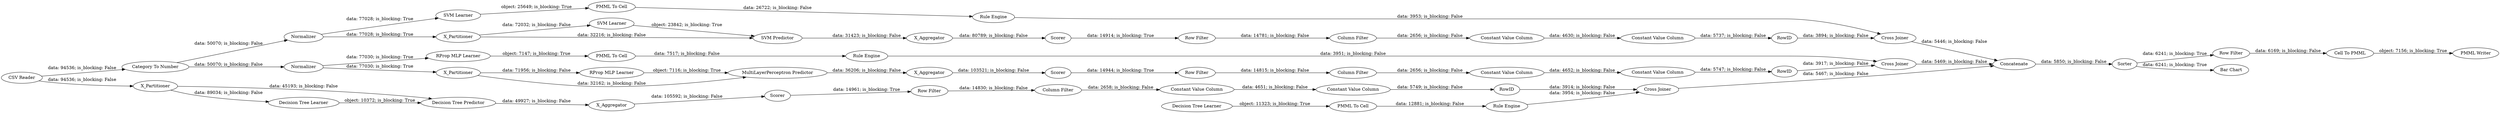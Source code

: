 digraph {
	"6096201089149670166_40" [label=Normalizer]
	"-7009027568025721878_31" [label="RProp MLP Learner"]
	"-7009027568025721878_39" [label=Normalizer]
	"2089281208513343681_39" [label=Scorer]
	"-7009027568025721878_7" [label=X_Aggregator]
	"-90898136867524596_72" [label="Row Filter"]
	"-5214061925395242520_9" [label="Row Filter"]
	"6461209416885366694_294" [label="Column Filter"]
	"-7454667258624995797_28" [label="PMML To Cell"]
	"-6748373445233487542_35" [label="RProp MLP Learner"]
	"-7643626006612397767_293" [label=RowID]
	"-6748373445233487542_22" [label="PMML To Cell"]
	"6096201089149670166_39" [label="Cross Joiner"]
	"-90898136867524596_67" [label=Sorter]
	"6842324836232916190_34" [label="PMML To Cell"]
	"-7009027568025721878_38" [label="Cross Joiner"]
	"6096201089149670166_31" [label="SVM Learner"]
	"-90898136867524596_64" [label="Bar Chart"]
	"6461209416885366694_292" [label="Constant Value Column"]
	"-7643626006612397767_9" [label="Row Filter"]
	"-7643626006612397767_294" [label="Column Filter"]
	"2089281208513343681_32" [label="Decision Tree Predictor"]
	"-7009027568025721878_32" [label="MultiLayerPerceptron Predictor"]
	"-7454667258624995797_34" [label="Rule Engine"]
	"-90898136867524596_68" [label="CSV Reader"]
	"-7643626006612397767_290" [label="Constant Value Column"]
	"6461209416885366694_290" [label="Constant Value Column"]
	"-90898136867524596_78" [label="PMML Writer"]
	"-6748373445233487542_34" [label="Rule Engine"]
	"-5214061925395242520_290" [label="Constant Value Column"]
	"2089281208513343681_2" [label=X_Partitioner]
	"6096201089149670166_32" [label="SVM Predictor"]
	"-90898136867524596_79" [label=Concatenate]
	"2089281208513343681_7" [label=X_Aggregator]
	"6096201089149670166_41" [label=Scorer]
	"2089281208513343681_38" [label="Cross Joiner"]
	"-7643626006612397767_292" [label="Constant Value Column"]
	"6096201089149670166_2" [label=X_Partitioner]
	"6842324836232916190_33" [label="SVM Learner"]
	"-7009027568025721878_40" [label=Scorer]
	"-7009027568025721878_2" [label=X_Partitioner]
	"-7454667258624995797_33" [label="Decision Tree Learner"]
	"-90898136867524596_70" [label="Cell To PMML"]
	"-5214061925395242520_292" [label="Constant Value Column"]
	"6842324836232916190_35" [label="Rule Engine"]
	"6461209416885366694_293" [label=RowID]
	"-5214061925395242520_293" [label=RowID]
	"-5214061925395242520_294" [label="Column Filter"]
	"6096201089149670166_7" [label=X_Aggregator]
	"6461209416885366694_9" [label="Row Filter"]
	"-90898136867524596_77" [label="Category To Number"]
	"2089281208513343681_31" [label="Decision Tree Learner"]
	"-6748373445233487542_35" -> "-6748373445233487542_22" [label="object: 7147; is_blocking: True"]
	"2089281208513343681_38" -> "-90898136867524596_79" [label="data: 5467; is_blocking: False"]
	"6096201089149670166_7" -> "6096201089149670166_41" [label="data: 80789; is_blocking: False"]
	"2089281208513343681_39" -> "-7643626006612397767_9" [label="data: 14961; is_blocking: True"]
	"6461209416885366694_293" -> "6096201089149670166_39" [label="data: 3894; is_blocking: False"]
	"6461209416885366694_9" -> "6461209416885366694_294" [label="data: 14781; is_blocking: False"]
	"6096201089149670166_40" -> "6842324836232916190_33" [label="data: 77028; is_blocking: True"]
	"-90898136867524596_70" -> "-90898136867524596_78" [label="object: 7156; is_blocking: True"]
	"-90898136867524596_68" -> "-90898136867524596_77" [label="data: 94536; is_blocking: False"]
	"6096201089149670166_32" -> "6096201089149670166_7" [label="data: 31423; is_blocking: False"]
	"-7454667258624995797_28" -> "-7454667258624995797_34" [label="data: 12881; is_blocking: False"]
	"-90898136867524596_77" -> "6096201089149670166_40" [label="data: 50070; is_blocking: False"]
	"6842324836232916190_35" -> "6096201089149670166_39" [label="data: 3953; is_blocking: False"]
	"-7643626006612397767_290" -> "-7643626006612397767_292" [label="data: 4651; is_blocking: False"]
	"6461209416885366694_294" -> "6461209416885366694_290" [label="data: 2656; is_blocking: False"]
	"6461209416885366694_292" -> "6461209416885366694_293" [label="data: 5737; is_blocking: False"]
	"-90898136867524596_68" -> "2089281208513343681_2" [label="data: 94536; is_blocking: False"]
	"-7009027568025721878_31" -> "-7009027568025721878_32" [label="object: 7116; is_blocking: True"]
	"-7009027568025721878_2" -> "-7009027568025721878_31" [label="data: 71956; is_blocking: False"]
	"-7643626006612397767_292" -> "-7643626006612397767_293" [label="data: 5749; is_blocking: False"]
	"-5214061925395242520_9" -> "-5214061925395242520_294" [label="data: 14815; is_blocking: False"]
	"-7643626006612397767_294" -> "-7643626006612397767_290" [label="data: 2658; is_blocking: False"]
	"-7009027568025721878_39" -> "-6748373445233487542_35" [label="data: 77030; is_blocking: True"]
	"6096201089149670166_2" -> "6096201089149670166_32" [label="data: 32216; is_blocking: False"]
	"-7643626006612397767_9" -> "-7643626006612397767_294" [label="data: 14830; is_blocking: False"]
	"-7009027568025721878_7" -> "-7009027568025721878_40" [label="data: 103521; is_blocking: False"]
	"-7643626006612397767_293" -> "2089281208513343681_38" [label="data: 3914; is_blocking: False"]
	"-7454667258624995797_34" -> "2089281208513343681_38" [label="data: 3954; is_blocking: False"]
	"6096201089149670166_2" -> "6096201089149670166_31" [label="data: 72032; is_blocking: False"]
	"-7009027568025721878_38" -> "-90898136867524596_79" [label="data: 5469; is_blocking: False"]
	"6096201089149670166_39" -> "-90898136867524596_79" [label="data: 5446; is_blocking: False"]
	"-7009027568025721878_2" -> "-7009027568025721878_32" [label="data: 32162; is_blocking: False"]
	"-5214061925395242520_294" -> "-5214061925395242520_290" [label="data: 2656; is_blocking: False"]
	"-6748373445233487542_34" -> "-7009027568025721878_38" [label="data: 3951; is_blocking: False"]
	"2089281208513343681_7" -> "2089281208513343681_39" [label="data: 105592; is_blocking: False"]
	"2089281208513343681_31" -> "2089281208513343681_32" [label="object: 10372; is_blocking: True"]
	"2089281208513343681_32" -> "2089281208513343681_7" [label="data: 49927; is_blocking: False"]
	"6096201089149670166_31" -> "6096201089149670166_32" [label="object: 23842; is_blocking: True"]
	"6096201089149670166_40" -> "6096201089149670166_2" [label="data: 77028; is_blocking: True"]
	"6842324836232916190_33" -> "6842324836232916190_34" [label="object: 25649; is_blocking: True"]
	"6096201089149670166_41" -> "6461209416885366694_9" [label="data: 14914; is_blocking: True"]
	"-7009027568025721878_32" -> "-7009027568025721878_7" [label="data: 36206; is_blocking: False"]
	"-5214061925395242520_290" -> "-5214061925395242520_292" [label="data: 4652; is_blocking: False"]
	"-90898136867524596_67" -> "-90898136867524596_64" [label="data: 6241; is_blocking: True"]
	"6461209416885366694_290" -> "6461209416885366694_292" [label="data: 4630; is_blocking: False"]
	"2089281208513343681_2" -> "2089281208513343681_31" [label="data: 89034; is_blocking: False"]
	"-6748373445233487542_22" -> "-6748373445233487542_34" [label="data: 7517; is_blocking: False"]
	"-7009027568025721878_40" -> "-5214061925395242520_9" [label="data: 14944; is_blocking: True"]
	"-7009027568025721878_39" -> "-7009027568025721878_2" [label="data: 77030; is_blocking: True"]
	"6842324836232916190_34" -> "6842324836232916190_35" [label="data: 26722; is_blocking: False"]
	"-5214061925395242520_292" -> "-5214061925395242520_293" [label="data: 5747; is_blocking: False"]
	"-90898136867524596_79" -> "-90898136867524596_67" [label="data: 5850; is_blocking: False"]
	"-7454667258624995797_33" -> "-7454667258624995797_28" [label="object: 11323; is_blocking: True"]
	"2089281208513343681_2" -> "2089281208513343681_32" [label="data: 45193; is_blocking: False"]
	"-5214061925395242520_293" -> "-7009027568025721878_38" [label="data: 3917; is_blocking: False"]
	"-90898136867524596_77" -> "-7009027568025721878_39" [label="data: 50070; is_blocking: False"]
	"-90898136867524596_67" -> "-90898136867524596_72" [label="data: 6241; is_blocking: True"]
	"-90898136867524596_72" -> "-90898136867524596_70" [label="data: 6169; is_blocking: False"]
	rankdir=LR
}
